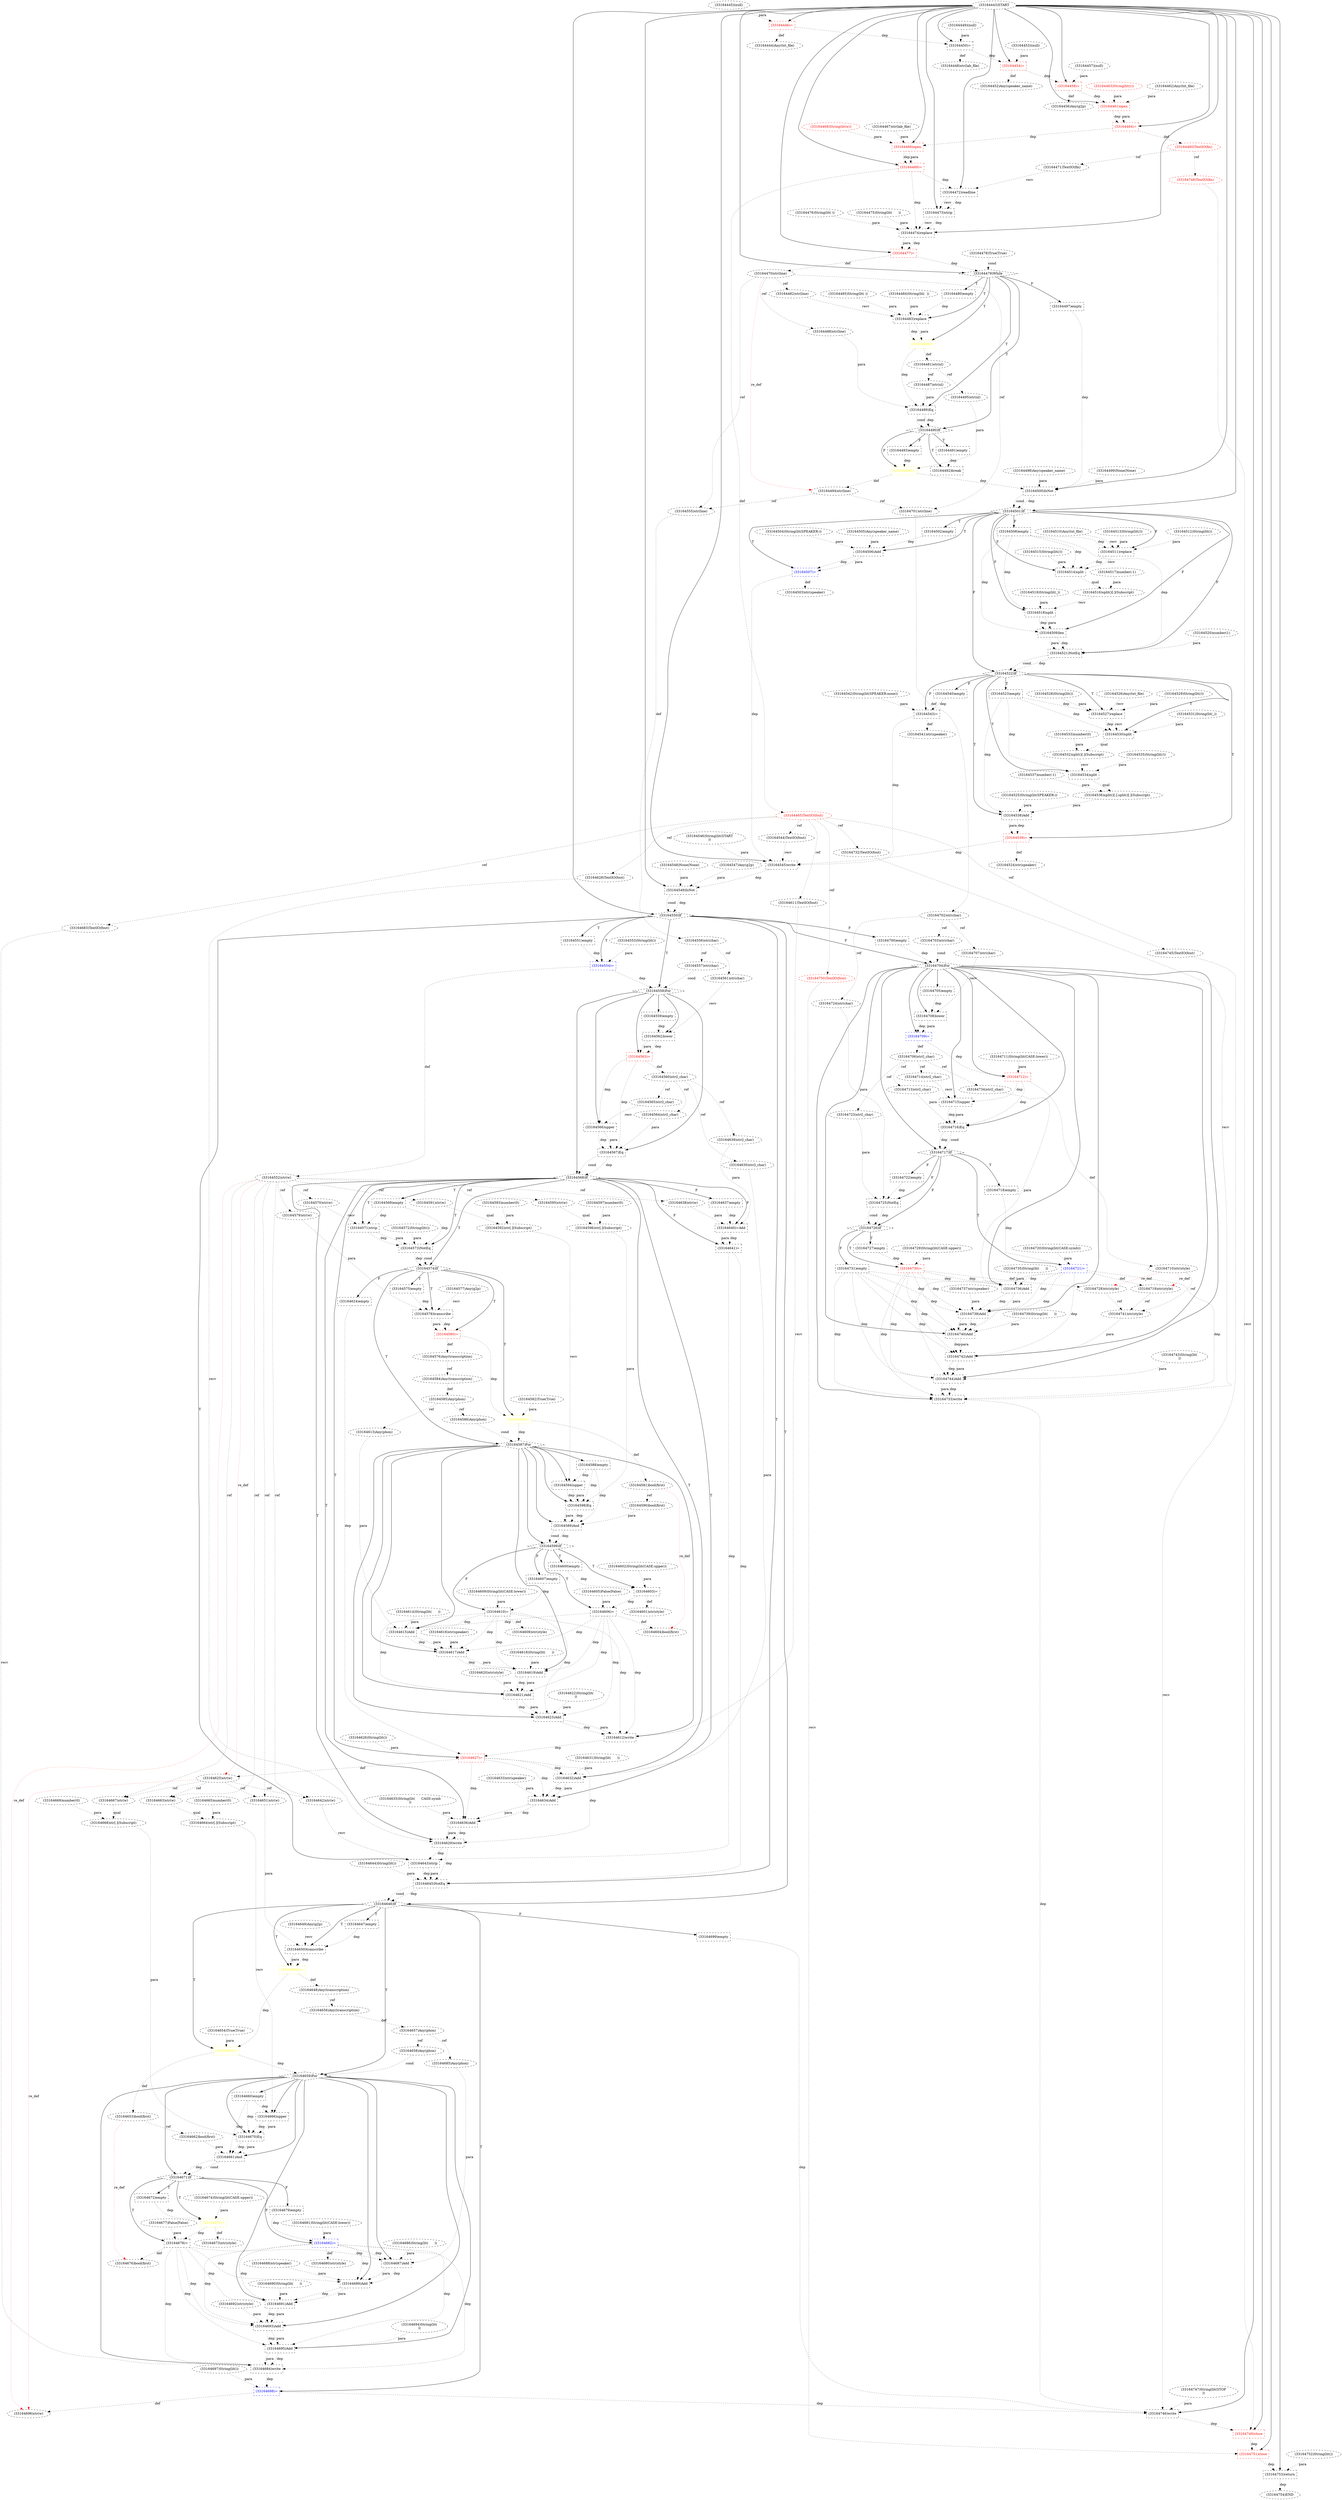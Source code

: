 digraph G {
1 [label="(33164500)IsNot" shape=box style=dashed]
2 [label="(33164511)replace" shape=box style=dashed]
3 [label="(33164710)str(style)" shape=ellipse style=dashed]
4 [label="(33164505)Any(speaker_name)" shape=ellipse style=dashed]
5 [label="(33164506)Add" shape=box style=dashed]
6 [label="(33164589)And" shape=box style=dashed]
7 [label="(33164517)number(-1)" shape=ellipse style=dashed]
8 [label="(33164557)str(char)" shape=ellipse style=dashed]
9 [label="(33164534)split" shape=box style=dashed]
10 [label="(33164732)TextIO(fout)" shape=ellipse style=dashed]
11 [label="(33164468)String(lit(w))" shape=ellipse style=dashed color=red fontcolor=red]
12 [label="(33164510)Any(txt_file)" shape=ellipse style=dashed]
13 [label="(33164625)str(w)" shape=ellipse style=dashed]
14 [label="(33164466)open" shape=box style=dashed color=red fontcolor=red]
15 [label="(33164560)str(l_char)" shape=ellipse style=dashed]
16 [label="(33164618)String(lit(	))" shape=ellipse style=dashed]
17 [label="(33164729)String(lit(CASE:upper))" shape=ellipse style=dashed]
18 [label="(33164743)String(lit(
))" shape=ellipse style=dashed]
19 [label="(33164556)str(char)" shape=ellipse style=dashed]
20 [label="(33164484)String(lit(  ))" shape=ellipse style=dashed]
21 [label="(33164460)TextIO(fin)" shape=ellipse style=dashed color=red fontcolor=red]
22 [label="(33164552)str(w)" shape=ellipse style=dashed]
23 [label="(33164611)TextIO(fout)" shape=ellipse style=dashed]
24 [label="(33164470)str(line)" shape=ellipse style=dashed]
25 [label="(33164715)upper" shape=box style=dashed]
26 [label="(33164483)replace" shape=box style=dashed]
27 [label="(33164640)=Add" shape=box style=dashed]
28 [label="(33164585)Any(phon)" shape=ellipse style=dashed]
29 [label="(33164513)String(lit(/))" shape=ellipse style=dashed]
30 [label="(33164487)str(nl)" shape=ellipse style=dashed]
31 [label="(33164709)=" shape=box style=dashed color=blue fontcolor=blue]
32 [label="(33164527)replace" shape=box style=dashed]
33 [label="(33164639)str(l_char)" shape=ellipse style=dashed]
34 [label="(33164668)str[.](Subscript)" shape=ellipse style=dashed]
35 [label="(33164683)TextIO(fout)" shape=ellipse style=dashed]
36 [label="(33164497)empty" shape=box style=dashed]
37 [label="(33164626)String(lit())" shape=ellipse style=dashed]
38 [label="(33164499)None(None)" shape=ellipse style=dashed]
39 [label="(33164502)empty" shape=box style=dashed]
40 [label="(33164446)=" shape=box style=dashed color=red fontcolor=red]
41 [label="(33164659)For" shape=diamond style=dashed]
42 [label="(33164718)empty" shape=box style=dashed]
43 [label="(33164701)str(line)" shape=ellipse style=dashed]
44 [label="(33164660)empty" shape=box style=dashed]
45 [label="(33164707)str(char)" shape=ellipse style=dashed]
46 [label="(33164656)Any(transcription)" shape=ellipse style=dashed]
47 [label="(33164480)empty" shape=box style=dashed]
48 [label="(33164575)empty" shape=box style=dashed]
49 [label="(33164621)Add" shape=box style=dashed]
50 [label="(33164477)=" shape=box style=dashed color=red fontcolor=red]
51 [label="(33164601)str(style)" shape=ellipse style=dashed]
52 [label="(33164609)String(lit(CASE:lower))" shape=ellipse style=dashed]
53 [label="(33164559)empty" shape=box style=dashed]
54 [label="(33164642)str(w)" shape=ellipse style=dashed]
55 [label="(33164550)If" shape=diamond style=dashed]
56 [label="(33164649)Any(g2p)" shape=ellipse style=dashed]
57 [label="(33164467)str(lab_file)" shape=ellipse style=dashed]
58 [label="(33164608)str(style)" shape=ellipse style=dashed]
59 [label="(33164632)Add" shape=box style=dashed]
60 [label="(33164699)empty" shape=box style=dashed]
61 [label="(33164565)str(l_char)" shape=ellipse style=dashed]
62 [label="(33164735)String(lit(	))" shape=ellipse style=dashed]
63 [label="(33164498)Any(speaker_name)" shape=ellipse style=dashed]
64 [label="(33164521)NotEq" shape=box style=dashed]
65 [label="(33164603)=" shape=box style=dashed color=black fontcolor=black]
66 [label="(33164741)str(style)" shape=ellipse style=dashed]
67 [label="(33164595)str(w)" shape=ellipse style=dashed]
68 [label="(33164614)String(lit(	))" shape=ellipse style=dashed]
69 [label="(33164754)END" style=dashed]
70 [label="(33164637)empty" shape=box style=dashed]
71 [label="(33164733)write" shape=box style=dashed]
72 [label="(33164573)NotEq" shape=box style=dashed]
73 [label="(33164679)empty" shape=box style=dashed]
74 [label="(33164655)=" shape=box style=dashed color=yellow fontcolor=yellow]
75 [label="(33164708)lower" shape=box style=dashed]
76 [label="(33164653)bool(first)" shape=ellipse style=dashed]
77 [label="(33164528)String(lit(\))" shape=ellipse style=dashed]
78 [label="(33164593)number(0)" shape=ellipse style=dashed]
79 [label="(33164695)Add" shape=box style=dashed]
80 [label="(33164692)str(style)" shape=ellipse style=dashed]
81 [label="(33164612)write" shape=box style=dashed]
82 [label="(33164662)bool(first)" shape=ellipse style=dashed]
83 [label="(33164542)String(lit(SPEAKER:none))" shape=ellipse style=dashed]
84 [label="(33164504)String(lit(SPEAKER:))" shape=ellipse style=dashed]
85 [label="(33164740)Add" shape=box style=dashed]
86 [label="(33164448)str(lab_file)" shape=ellipse style=dashed]
87 [label="(33164482)str(line)" shape=ellipse style=dashed]
88 [label="(33164719)str(style)" shape=ellipse style=dashed]
89 [label="(33164514)split" shape=box style=dashed]
90 [label="(33164541)str(speaker)" shape=ellipse style=dashed]
91 [label="(33164615)Add" shape=box style=dashed]
92 [label="(33164479)While" shape=diamond style=dashed]
93 [label="(33164545)write" shape=box style=dashed]
94 [label="(33164503)str(speaker)" shape=ellipse style=dashed]
95 [label="(33164561)str(char)" shape=ellipse style=dashed]
96 [label="(33164682)=" shape=box style=dashed color=blue fontcolor=blue]
97 [label="(33164553)String(lit())" shape=ellipse style=dashed]
98 [label="(33164587)For" shape=diamond style=dashed]
99 [label="(33164738)Add" shape=box style=dashed]
100 [label="(33164508)empty" shape=box style=dashed]
101 [label="(33164537)number(-1)" shape=ellipse style=dashed]
102 [label="(33164539)=" shape=box style=dashed color=red fontcolor=red]
103 [label="(33164734)str(l_char)" shape=ellipse style=dashed]
104 [label="(33164753)return" shape=box style=dashed]
105 [label="(33164462)Any(txt_file)" shape=ellipse style=dashed]
106 [label="(33164495)str(nl)" shape=ellipse style=dashed]
107 [label="(33164524)str(speaker)" shape=ellipse style=dashed]
108 [label="(33164676)bool(first)" shape=ellipse style=dashed]
109 [label="(33164454)=" shape=box style=dashed color=red fontcolor=red]
110 [label="(33164519)String(lit(_))" shape=ellipse style=dashed]
111 [label="(33164606)=" shape=box style=dashed color=black fontcolor=black]
112 [label="(33164641)=" shape=box style=dashed]
113 [label="(33164570)str(w)" shape=ellipse style=dashed]
114 [label="(33164590)bool(first)" shape=ellipse style=dashed]
115 [label="(33164526)Any(txt_file)" shape=ellipse style=dashed]
116 [label="(33164661)And" shape=box style=dashed]
117 [label="(33164456)Any(g2p)" shape=ellipse style=dashed]
118 [label="(33164496)=" shape=box style=dashed color=yellow fontcolor=yellow]
119 [label="(33164473)strip" shape=box style=dashed]
120 [label="(33164554)=" shape=box style=dashed color=blue fontcolor=blue]
121 [label="(33164628)TextIO(fout)" shape=ellipse style=dashed]
122 [label="(33164458)=" shape=box style=dashed color=red fontcolor=red]
123 [label="(33164523)empty" shape=box style=dashed]
124 [label="(33164687)Add" shape=box style=dashed]
125 [label="(33164488)str(line)" shape=ellipse style=dashed]
126 [label="(33164563)=" shape=box style=dashed color=red fontcolor=red]
127 [label="(33164596)str[.](Subscript)" shape=ellipse style=dashed]
128 [label="(33164646)If" shape=diamond style=dashed]
129 [label="(33164700)empty" shape=box style=dashed]
130 [label="(33164562)lower" shape=box style=dashed]
131 [label="(33164610)=" shape=box style=dashed color=black fontcolor=black]
132 [label="(33164696)str(w)" shape=ellipse style=dashed]
133 [label="(33164444)Any(txt_file)" shape=ellipse style=dashed]
134 [label="(33164568)If" shape=diamond style=dashed]
135 [label="(33164581)bool(first)" shape=ellipse style=dashed]
136 [label="(33164631)String(lit(	))" shape=ellipse style=dashed]
137 [label="(33164727)empty" shape=box style=dashed]
138 [label="(33164515)String(lit(/))" shape=ellipse style=dashed]
139 [label="(33164457)(null)" shape=ellipse style=dashed]
140 [label="(33164547)Any(g2p)" shape=ellipse style=dashed]
141 [label="(33164588)empty" shape=box style=dashed]
142 [label="(33164548)None(None)" shape=ellipse style=dashed]
143 [label="(33164592)str[.](Subscript)" shape=ellipse style=dashed]
144 [label="(33164494)str(line)" shape=ellipse style=dashed]
145 [label="(33164530)split" shape=box style=dashed]
146 [label="(33164604)bool(first)" shape=ellipse style=dashed]
147 [label="(33164465)TextIO(fout)" shape=ellipse style=dashed color=red fontcolor=red]
148 [label="(33164652)=" shape=box style=dashed color=yellow fontcolor=yellow]
149 [label="(33164620)str(style)" shape=ellipse style=dashed]
150 [label="(33164726)If" shape=diamond style=dashed]
151 [label="(33164684)write" shape=box style=dashed]
152 [label="(33164697)String(lit())" shape=ellipse style=dashed]
153 [label="(33164594)upper" shape=box style=dashed]
154 [label="(33164690)String(lit(	))" shape=ellipse style=dashed]
155 [label="(33164673)str(style)" shape=ellipse style=dashed]
156 [label="(33164744)Add" shape=box style=dashed]
157 [label="(33164577)Any(g2p)" shape=ellipse style=dashed]
158 [label="(33164597)number(0)" shape=ellipse style=dashed]
159 [label="(33164478)True(True)" shape=ellipse style=dashed]
160 [label="(33164555)str(line)" shape=ellipse style=dashed]
161 [label="(33164443)START" style=dashed]
162 [label="(33164598)Eq" shape=box style=dashed]
163 [label="(33164698)=" shape=box style=dashed color=blue fontcolor=blue]
164 [label="(33164702)str(char)" shape=ellipse style=dashed]
165 [label="(33164643)strip" shape=box style=dashed]
166 [label="(33164472)readline" shape=box style=dashed]
167 [label="(33164580)=" shape=box style=dashed color=red fontcolor=red]
168 [label="(33164658)Any(phon)" shape=ellipse style=dashed]
169 [label="(33164711)String(lit(CASE:lower))" shape=ellipse style=dashed]
170 [label="(33164627)=" shape=box style=dashed color=red fontcolor=red]
171 [label="(33164578)transcribe" shape=box style=dashed]
172 [label="(33164742)Add" shape=box style=dashed]
173 [label="(33164678)=" shape=box style=dashed color=black fontcolor=black]
174 [label="(33164584)Any(transcription)" shape=ellipse style=dashed]
175 [label="(33164669)number(0)" shape=ellipse style=dashed]
176 [label="(33164745)TextIO(fout)" shape=ellipse style=dashed]
177 [label="(33164491)empty" shape=box style=dashed]
178 [label="(33164586)Any(phon)" shape=ellipse style=dashed]
179 [label="(33164675)=" shape=box style=dashed color=yellow fontcolor=yellow]
180 [label="(33164713)str(l_char)" shape=ellipse style=dashed]
181 [label="(33164540)empty" shape=box style=dashed]
182 [label="(33164507)=" shape=box style=dashed color=blue fontcolor=blue]
183 [label="(33164739)String(lit(	))" shape=ellipse style=dashed]
184 [label="(33164624)empty" shape=box style=dashed]
185 [label="(33164525)String(lit(SPEAKER:))" shape=ellipse style=dashed]
186 [label="(33164469)=" shape=box style=dashed color=red fontcolor=red]
187 [label="(33164634)Add" shape=box style=dashed]
188 [label="(33164731)empty" shape=box style=dashed]
189 [label="(33164677)False(False)" shape=ellipse style=dashed]
190 [label="(33164532)split()[.](Subscript)" shape=ellipse style=dashed]
191 [label="(33164471)TextIO(fin)" shape=ellipse style=dashed]
192 [label="(33164694)String(lit(
))" shape=ellipse style=dashed]
193 [label="(33164651)str(w)" shape=ellipse style=dashed]
194 [label="(33164522)If" shape=diamond style=dashed]
195 [label="(33164492)break" shape=box style=dashed]
196 [label="(33164665)number(0)" shape=ellipse style=dashed]
197 [label="(33164712)=" shape=box style=dashed color=red fontcolor=red]
198 [label="(33164453)(null)" shape=ellipse style=dashed]
199 [label="(33164474)replace" shape=box style=dashed]
200 [label="(33164657)Any(phon)" shape=ellipse style=dashed]
201 [label="(33164449)(null)" shape=ellipse style=dashed]
202 [label="(33164512)String(lit(\))" shape=ellipse style=dashed]
203 [label="(33164516)split()[.](Subscript)" shape=ellipse style=dashed]
204 [label="(33164543)=" shape=box style=dashed color=black fontcolor=black]
205 [label="(33164518)split" shape=box style=dashed]
206 [label="(33164579)str(w)" shape=ellipse style=dashed]
207 [label="(33164636)Add" shape=box style=dashed]
208 [label="(33164685)Any(phon)" shape=ellipse style=dashed]
209 [label="(33164723)str(l_char)" shape=ellipse style=dashed]
210 [label="(33164533)number(0)" shape=ellipse style=dashed]
211 [label="(33164520)number(1)" shape=ellipse style=dashed]
212 [label="(33164681)String(lit(CASE:lower))" shape=ellipse style=dashed]
213 [label="(33164728)str(style)" shape=ellipse style=dashed]
214 [label="(33164693)Add" shape=box style=dashed]
215 [label="(33164605)False(False)" shape=ellipse style=dashed]
216 [label="(33164747)String(lit(STOP
))" shape=ellipse style=dashed]
217 [label="(33164551)empty" shape=box style=dashed]
218 [label="(33164617)Add" shape=box style=dashed]
219 [label="(33164714)str(l_char)" shape=ellipse style=dashed]
220 [label="(33164571)strip" shape=box style=dashed]
221 [label="(33164725)NotEq" shape=box style=dashed]
222 [label="(33164489)Eq" shape=box style=dashed]
223 [label="(33164663)str(w)" shape=ellipse style=dashed]
224 [label="(33164576)Any(transcription)" shape=ellipse style=dashed]
225 [label="(33164613)Any(phon)" shape=ellipse style=dashed]
226 [label="(33164549)IsNot" shape=box style=dashed]
227 [label="(33164647)empty" shape=box style=dashed]
228 [label="(33164667)str(w)" shape=ellipse style=dashed]
229 [label="(33164602)String(lit(CASE:upper))" shape=ellipse style=dashed]
230 [label="(33164703)str(char)" shape=ellipse style=dashed]
231 [label="(33164648)Any(transcription)" shape=ellipse style=dashed]
232 [label="(33164650)transcribe" shape=box style=dashed]
233 [label="(33164476)String(lit( ))" shape=ellipse style=dashed]
234 [label="(33164751)close" shape=box style=dashed color=red fontcolor=red]
235 [label="(33164538)Add" shape=box style=dashed]
236 [label="(33164705)empty" shape=box style=dashed]
237 [label="(33164583)=" shape=box style=dashed color=yellow fontcolor=yellow]
238 [label="(33164531)String(lit(_))" shape=ellipse style=dashed]
239 [label="(33164724)str(char)" shape=ellipse style=dashed]
240 [label="(33164736)Add" shape=box style=dashed]
241 [label="(33164529)String(lit(/))" shape=ellipse style=dashed]
242 [label="(33164600)empty" shape=box style=dashed]
243 [label="(33164721)=" shape=box style=dashed color=blue fontcolor=blue]
244 [label="(33164607)empty" shape=box style=dashed]
245 [label="(33164509)len" shape=box style=dashed]
246 [label="(33164630)str(l_char)" shape=ellipse style=dashed]
247 [label="(33164672)empty" shape=box style=dashed]
248 [label="(33164464)=" shape=box style=dashed color=red fontcolor=red]
249 [label="(33164558)For" shape=diamond style=dashed]
250 [label="(33164546)String(lit(START
))" shape=ellipse style=dashed]
251 [label="(33164691)Add" shape=box style=dashed]
252 [label="(33164654)True(True)" shape=ellipse style=dashed]
253 [label="(33164717)If" shape=diamond style=dashed]
254 [label="(33164730)=" shape=box style=dashed color=red fontcolor=red]
255 [label="(33164750)TextIO(fout)" shape=ellipse style=dashed color=red fontcolor=red]
256 [label="(33164748)TextIO(fin)" shape=ellipse style=dashed color=red fontcolor=red]
257 [label="(33164574)If" shape=diamond style=dashed]
258 [label="(33164623)Add" shape=box style=dashed]
259 [label="(33164689)Add" shape=box style=dashed]
260 [label="(33164567)Eq" shape=box style=dashed]
261 [label="(33164752)String(lit())" shape=ellipse style=dashed]
262 [label="(33164622)String(lit(
))" shape=ellipse style=dashed]
263 [label="(33164629)write" shape=box style=dashed]
264 [label="(33164535)String(lit(/))" shape=ellipse style=dashed]
265 [label="(33164722)empty" shape=box style=dashed]
266 [label="(33164638)str(w)" shape=ellipse style=dashed]
267 [label="(33164644)String(lit())" shape=ellipse style=dashed]
268 [label="(33164501)If" shape=diamond style=dashed]
269 [label="(33164704)For" shape=diamond style=dashed]
270 [label="(33164481)str(nl)" shape=ellipse style=dashed]
271 [label="(33164582)True(True)" shape=ellipse style=dashed]
272 [label="(33164706)str(l_char)" shape=ellipse style=dashed]
273 [label="(33164564)str(l_char)" shape=ellipse style=dashed]
274 [label="(33164688)str(speaker)" shape=ellipse style=dashed]
275 [label="(33164619)Add" shape=box style=dashed]
276 [label="(33164493)empty" shape=box style=dashed]
277 [label="(33164591)str(w)" shape=ellipse style=dashed]
278 [label="(33164490)If" shape=diamond style=dashed]
279 [label="(33164737)str(speaker)" shape=ellipse style=dashed]
280 [label="(33164485)String(lit( ))" shape=ellipse style=dashed]
281 [label="(33164450)=" shape=box style=dashed color=black fontcolor=black]
282 [label="(33164461)open" shape=box style=dashed color=red fontcolor=red]
283 [label="(33164686)String(lit(	))" shape=ellipse style=dashed]
284 [label="(33164635)String(lit(	CASE:symb
))" shape=ellipse style=dashed]
285 [label="(33164452)Any(speaker_name)" shape=ellipse style=dashed]
286 [label="(33164566)upper" shape=box style=dashed]
287 [label="(33164616)str(speaker)" shape=ellipse style=dashed]
288 [label="(33164544)TextIO(fout)" shape=ellipse style=dashed]
289 [label="(33164599)If" shape=diamond style=dashed]
290 [label="(33164645)NotEq" shape=box style=dashed]
291 [label="(33164680)str(style)" shape=ellipse style=dashed]
292 [label="(33164664)str[.](Subscript)" shape=ellipse style=dashed]
293 [label="(33164716)Eq" shape=box style=dashed]
294 [label="(33164569)empty" shape=box style=dashed]
295 [label="(33164670)Eq" shape=box style=dashed]
296 [label="(33164671)If" shape=diamond style=dashed]
297 [label="(33164720)String(lit(CASE:symb))" shape=ellipse style=dashed]
298 [label="(33164572)String(lit())" shape=ellipse style=dashed]
299 [label="(33164463)String(lit(r))" shape=ellipse style=dashed color=red fontcolor=red]
300 [label="(33164475)String(lit(	))" shape=ellipse style=dashed]
301 [label="(33164749)close" shape=box style=dashed color=red fontcolor=red]
302 [label="(33164674)String(lit(CASE:upper))" shape=ellipse style=dashed]
303 [label="(33164445)(null)" shape=ellipse style=dashed]
304 [label="(33164746)write" shape=box style=dashed]
305 [label="(33164633)str(speaker)" shape=ellipse style=dashed]
306 [label="(33164486)=" shape=box style=dashed color=yellow fontcolor=yellow]
307 [label="(33164536)split()[.].split()[.](Subscript)" shape=ellipse style=dashed]
308 [label="(33164666)upper" shape=box style=dashed]
161 -> 1 [label="" style=solid];
63 -> 1 [label="para" style=dotted];
38 -> 1 [label="para" style=dotted];
118 -> 1 [label="dep" style=dotted];
36 -> 1 [label="dep" style=dotted];
268 -> 2 [label="F"];
12 -> 2 [label="recv" style=dotted];
202 -> 2 [label="para" style=dotted];
29 -> 2 [label="para" style=dotted];
100 -> 2 [label="dep" style=dotted];
197 -> 3 [label="def" style=dotted];
268 -> 5 [label="T"];
84 -> 5 [label="para" style=dotted];
4 -> 5 [label="para" style=dotted];
39 -> 5 [label="dep" style=dotted];
98 -> 6 [label="" style=solid];
114 -> 6 [label="para" style=dotted];
162 -> 6 [label="dep" style=dotted];
162 -> 6 [label="para" style=dotted];
141 -> 6 [label="dep" style=dotted];
19 -> 8 [label="ref" style=dotted];
194 -> 9 [label="T"];
190 -> 9 [label="recv" style=dotted];
264 -> 9 [label="para" style=dotted];
123 -> 9 [label="dep" style=dotted];
147 -> 10 [label="ref" style=dotted];
170 -> 13 [label="def" style=dotted];
22 -> 13 [label="re_def" style=dotted color=red];
161 -> 14 [label="" style=solid];
57 -> 14 [label="para" style=dotted];
11 -> 14 [label="para" style=dotted];
248 -> 14 [label="dep" style=dotted];
126 -> 15 [label="def" style=dotted];
160 -> 19 [label="def" style=dotted];
248 -> 21 [label="def" style=dotted];
120 -> 22 [label="def" style=dotted];
147 -> 23 [label="ref" style=dotted];
50 -> 24 [label="def" style=dotted];
269 -> 25 [label="" style=solid];
219 -> 25 [label="recv" style=dotted];
197 -> 25 [label="dep" style=dotted];
92 -> 26 [label="T"];
87 -> 26 [label="recv" style=dotted];
20 -> 26 [label="para" style=dotted];
280 -> 26 [label="para" style=dotted];
47 -> 26 [label="dep" style=dotted];
134 -> 27 [label="F"];
266 -> 27 [label="para" style=dotted];
33 -> 27 [label="para" style=dotted];
70 -> 27 [label="dep" style=dotted];
174 -> 28 [label="def" style=dotted];
270 -> 30 [label="ref" style=dotted];
269 -> 31 [label="" style=solid];
75 -> 31 [label="dep" style=dotted];
75 -> 31 [label="para" style=dotted];
194 -> 32 [label="T"];
115 -> 32 [label="recv" style=dotted];
77 -> 32 [label="para" style=dotted];
241 -> 32 [label="para" style=dotted];
123 -> 32 [label="dep" style=dotted];
15 -> 33 [label="ref" style=dotted];
228 -> 34 [label="qual" style=dotted];
175 -> 34 [label="para" style=dotted];
147 -> 35 [label="ref" style=dotted];
92 -> 36 [label="F"];
268 -> 39 [label="T"];
161 -> 40 [label="" style=solid];
303 -> 40 [label="para" style=dotted];
128 -> 41 [label="T"];
168 -> 41 [label="cond" style=dotted];
74 -> 41 [label="dep" style=dotted];
253 -> 42 [label="T"];
144 -> 43 [label="ref" style=dotted];
24 -> 43 [label="ref" style=dotted];
41 -> 44 [label="" style=solid];
164 -> 45 [label="ref" style=dotted];
231 -> 46 [label="ref" style=dotted];
92 -> 47 [label="T"];
257 -> 48 [label="T"];
98 -> 49 [label="" style=solid];
275 -> 49 [label="dep" style=dotted];
275 -> 49 [label="para" style=dotted];
149 -> 49 [label="para" style=dotted];
111 -> 49 [label="dep" style=dotted];
131 -> 49 [label="dep" style=dotted];
161 -> 50 [label="" style=solid];
199 -> 50 [label="dep" style=dotted];
199 -> 50 [label="para" style=dotted];
65 -> 51 [label="def" style=dotted];
249 -> 53 [label="" style=solid];
22 -> 54 [label="ref" style=dotted];
13 -> 54 [label="ref" style=dotted];
161 -> 55 [label="" style=solid];
226 -> 55 [label="dep" style=dotted];
226 -> 55 [label="cond" style=dotted];
131 -> 58 [label="def" style=dotted];
134 -> 59 [label="T"];
246 -> 59 [label="para" style=dotted];
136 -> 59 [label="para" style=dotted];
170 -> 59 [label="dep" style=dotted];
128 -> 60 [label="F"];
15 -> 61 [label="ref" style=dotted];
268 -> 64 [label="F"];
245 -> 64 [label="dep" style=dotted];
245 -> 64 [label="para" style=dotted];
211 -> 64 [label="para" style=dotted];
100 -> 64 [label="dep" style=dotted];
289 -> 65 [label="T"];
229 -> 65 [label="para" style=dotted];
242 -> 65 [label="dep" style=dotted];
3 -> 66 [label="ref" style=dotted];
213 -> 66 [label="ref" style=dotted];
88 -> 66 [label="ref" style=dotted];
22 -> 67 [label="ref" style=dotted];
104 -> 69 [label="dep" style=dotted];
134 -> 70 [label="F"];
269 -> 71 [label="" style=solid];
10 -> 71 [label="recv" style=dotted];
156 -> 71 [label="dep" style=dotted];
156 -> 71 [label="para" style=dotted];
254 -> 71 [label="dep" style=dotted];
188 -> 71 [label="dep" style=dotted];
243 -> 71 [label="dep" style=dotted];
134 -> 72 [label="T"];
220 -> 72 [label="dep" style=dotted];
220 -> 72 [label="para" style=dotted];
298 -> 72 [label="para" style=dotted];
294 -> 72 [label="dep" style=dotted];
296 -> 73 [label="F"];
128 -> 74 [label="T"];
252 -> 74 [label="para" style=dotted];
148 -> 74 [label="dep" style=dotted];
269 -> 75 [label="" style=solid];
45 -> 75 [label="recv" style=dotted];
236 -> 75 [label="dep" style=dotted];
74 -> 76 [label="def" style=dotted];
41 -> 79 [label="" style=solid];
214 -> 79 [label="dep" style=dotted];
214 -> 79 [label="para" style=dotted];
192 -> 79 [label="para" style=dotted];
96 -> 79 [label="dep" style=dotted];
173 -> 79 [label="dep" style=dotted];
98 -> 81 [label="" style=solid];
23 -> 81 [label="recv" style=dotted];
258 -> 81 [label="dep" style=dotted];
258 -> 81 [label="para" style=dotted];
111 -> 81 [label="dep" style=dotted];
131 -> 81 [label="dep" style=dotted];
76 -> 82 [label="ref" style=dotted];
269 -> 85 [label="" style=solid];
99 -> 85 [label="dep" style=dotted];
99 -> 85 [label="para" style=dotted];
183 -> 85 [label="para" style=dotted];
254 -> 85 [label="dep" style=dotted];
188 -> 85 [label="dep" style=dotted];
243 -> 85 [label="dep" style=dotted];
281 -> 86 [label="def" style=dotted];
24 -> 87 [label="ref" style=dotted];
243 -> 88 [label="def" style=dotted];
3 -> 88 [label="re_def" style=dotted color=red];
268 -> 89 [label="F"];
2 -> 89 [label="dep" style=dotted];
2 -> 89 [label="recv" style=dotted];
138 -> 89 [label="para" style=dotted];
100 -> 89 [label="dep" style=dotted];
204 -> 90 [label="def" style=dotted];
98 -> 91 [label="" style=solid];
225 -> 91 [label="para" style=dotted];
68 -> 91 [label="para" style=dotted];
111 -> 91 [label="dep" style=dotted];
131 -> 91 [label="dep" style=dotted];
161 -> 92 [label="" style=solid];
159 -> 92 [label="cond" style=dotted];
50 -> 92 [label="dep" style=dotted];
161 -> 93 [label="" style=solid];
288 -> 93 [label="recv" style=dotted];
250 -> 93 [label="para" style=dotted];
204 -> 93 [label="dep" style=dotted];
182 -> 93 [label="dep" style=dotted];
102 -> 93 [label="dep" style=dotted];
182 -> 94 [label="def" style=dotted];
19 -> 95 [label="ref" style=dotted];
296 -> 96 [label="F"];
212 -> 96 [label="para" style=dotted];
73 -> 96 [label="dep" style=dotted];
257 -> 98 [label="T"];
178 -> 98 [label="cond" style=dotted];
237 -> 98 [label="dep" style=dotted];
269 -> 99 [label="" style=solid];
240 -> 99 [label="dep" style=dotted];
240 -> 99 [label="para" style=dotted];
279 -> 99 [label="para" style=dotted];
254 -> 99 [label="dep" style=dotted];
188 -> 99 [label="dep" style=dotted];
243 -> 99 [label="dep" style=dotted];
268 -> 100 [label="F"];
194 -> 102 [label="T"];
235 -> 102 [label="dep" style=dotted];
235 -> 102 [label="para" style=dotted];
272 -> 103 [label="ref" style=dotted];
161 -> 104 [label="" style=solid];
261 -> 104 [label="para" style=dotted];
234 -> 104 [label="dep" style=dotted];
270 -> 106 [label="ref" style=dotted];
102 -> 107 [label="def" style=dotted];
173 -> 108 [label="def" style=dotted];
76 -> 108 [label="re_def" style=dotted color=red];
161 -> 109 [label="" style=solid];
198 -> 109 [label="para" style=dotted];
281 -> 109 [label="dep" style=dotted];
289 -> 111 [label="T"];
215 -> 111 [label="para" style=dotted];
65 -> 111 [label="dep" style=dotted];
134 -> 112 [label="F"];
27 -> 112 [label="dep" style=dotted];
27 -> 112 [label="para" style=dotted];
22 -> 113 [label="ref" style=dotted];
135 -> 114 [label="ref" style=dotted];
41 -> 116 [label="" style=solid];
82 -> 116 [label="para" style=dotted];
295 -> 116 [label="dep" style=dotted];
295 -> 116 [label="para" style=dotted];
44 -> 116 [label="dep" style=dotted];
122 -> 117 [label="def" style=dotted];
278 -> 118 [label="F"];
106 -> 118 [label="para" style=dotted];
276 -> 118 [label="dep" style=dotted];
161 -> 119 [label="" style=solid];
166 -> 119 [label="dep" style=dotted];
166 -> 119 [label="recv" style=dotted];
55 -> 120 [label="T"];
97 -> 120 [label="para" style=dotted];
217 -> 120 [label="dep" style=dotted];
147 -> 121 [label="ref" style=dotted];
161 -> 122 [label="" style=solid];
139 -> 122 [label="para" style=dotted];
109 -> 122 [label="dep" style=dotted];
194 -> 123 [label="T"];
41 -> 124 [label="" style=solid];
208 -> 124 [label="para" style=dotted];
283 -> 124 [label="para" style=dotted];
96 -> 124 [label="dep" style=dotted];
173 -> 124 [label="dep" style=dotted];
24 -> 125 [label="ref" style=dotted];
249 -> 126 [label="" style=solid];
130 -> 126 [label="dep" style=dotted];
130 -> 126 [label="para" style=dotted];
67 -> 127 [label="qual" style=dotted];
158 -> 127 [label="para" style=dotted];
55 -> 128 [label="T"];
290 -> 128 [label="dep" style=dotted];
290 -> 128 [label="cond" style=dotted];
55 -> 129 [label="F"];
249 -> 130 [label="" style=solid];
95 -> 130 [label="recv" style=dotted];
53 -> 130 [label="dep" style=dotted];
289 -> 131 [label="F"];
52 -> 131 [label="para" style=dotted];
244 -> 131 [label="dep" style=dotted];
163 -> 132 [label="def" style=dotted];
22 -> 132 [label="re_def" style=dotted color=red];
13 -> 132 [label="re_def" style=dotted color=red];
40 -> 133 [label="def" style=dotted];
249 -> 134 [label="" style=solid];
260 -> 134 [label="dep" style=dotted];
260 -> 134 [label="cond" style=dotted];
237 -> 135 [label="def" style=dotted];
150 -> 137 [label="T"];
98 -> 141 [label="" style=solid];
277 -> 143 [label="qual" style=dotted];
78 -> 143 [label="para" style=dotted];
118 -> 144 [label="def" style=dotted];
24 -> 144 [label="re_def" style=dotted color=red];
194 -> 145 [label="T"];
32 -> 145 [label="dep" style=dotted];
32 -> 145 [label="recv" style=dotted];
238 -> 145 [label="para" style=dotted];
123 -> 145 [label="dep" style=dotted];
111 -> 146 [label="def" style=dotted];
135 -> 146 [label="re_def" style=dotted color=red];
186 -> 147 [label="def" style=dotted];
128 -> 148 [label="T"];
232 -> 148 [label="dep" style=dotted];
232 -> 148 [label="para" style=dotted];
253 -> 150 [label="F"];
221 -> 150 [label="dep" style=dotted];
221 -> 150 [label="cond" style=dotted];
41 -> 151 [label="" style=solid];
35 -> 151 [label="recv" style=dotted];
79 -> 151 [label="dep" style=dotted];
79 -> 151 [label="para" style=dotted];
96 -> 151 [label="dep" style=dotted];
173 -> 151 [label="dep" style=dotted];
98 -> 153 [label="" style=solid];
143 -> 153 [label="recv" style=dotted];
141 -> 153 [label="dep" style=dotted];
179 -> 155 [label="def" style=dotted];
269 -> 156 [label="" style=solid];
172 -> 156 [label="dep" style=dotted];
172 -> 156 [label="para" style=dotted];
18 -> 156 [label="para" style=dotted];
254 -> 156 [label="dep" style=dotted];
188 -> 156 [label="dep" style=dotted];
243 -> 156 [label="dep" style=dotted];
144 -> 160 [label="ref" style=dotted];
24 -> 160 [label="ref" style=dotted];
98 -> 162 [label="" style=solid];
153 -> 162 [label="dep" style=dotted];
153 -> 162 [label="para" style=dotted];
127 -> 162 [label="para" style=dotted];
141 -> 162 [label="dep" style=dotted];
128 -> 163 [label="T"];
152 -> 163 [label="para" style=dotted];
151 -> 163 [label="dep" style=dotted];
43 -> 164 [label="def" style=dotted];
55 -> 165 [label="T"];
54 -> 165 [label="recv" style=dotted];
112 -> 165 [label="dep" style=dotted];
263 -> 165 [label="dep" style=dotted];
161 -> 166 [label="" style=solid];
191 -> 166 [label="recv" style=dotted];
186 -> 166 [label="dep" style=dotted];
257 -> 167 [label="T"];
171 -> 167 [label="dep" style=dotted];
171 -> 167 [label="para" style=dotted];
200 -> 168 [label="ref" style=dotted];
134 -> 170 [label="T"];
37 -> 170 [label="para" style=dotted];
81 -> 170 [label="dep" style=dotted];
184 -> 170 [label="dep" style=dotted];
257 -> 171 [label="T"];
157 -> 171 [label="recv" style=dotted];
206 -> 171 [label="para" style=dotted];
48 -> 171 [label="dep" style=dotted];
269 -> 172 [label="" style=solid];
85 -> 172 [label="dep" style=dotted];
85 -> 172 [label="para" style=dotted];
66 -> 172 [label="para" style=dotted];
254 -> 172 [label="dep" style=dotted];
188 -> 172 [label="dep" style=dotted];
243 -> 172 [label="dep" style=dotted];
296 -> 173 [label="T"];
189 -> 173 [label="para" style=dotted];
179 -> 173 [label="dep" style=dotted];
224 -> 174 [label="ref" style=dotted];
147 -> 176 [label="ref" style=dotted];
278 -> 177 [label="T"];
28 -> 178 [label="ref" style=dotted];
296 -> 179 [label="T"];
302 -> 179 [label="para" style=dotted];
247 -> 179 [label="dep" style=dotted];
272 -> 180 [label="ref" style=dotted];
194 -> 181 [label="F"];
268 -> 182 [label="T"];
5 -> 182 [label="dep" style=dotted];
5 -> 182 [label="para" style=dotted];
257 -> 184 [label="F"];
161 -> 186 [label="" style=solid];
14 -> 186 [label="dep" style=dotted];
14 -> 186 [label="para" style=dotted];
134 -> 187 [label="T"];
59 -> 187 [label="dep" style=dotted];
59 -> 187 [label="para" style=dotted];
305 -> 187 [label="para" style=dotted];
170 -> 187 [label="dep" style=dotted];
150 -> 188 [label="F"];
145 -> 190 [label="qual" style=dotted];
210 -> 190 [label="para" style=dotted];
21 -> 191 [label="ref" style=dotted];
22 -> 193 [label="ref" style=dotted];
13 -> 193 [label="ref" style=dotted];
268 -> 194 [label="F"];
64 -> 194 [label="dep" style=dotted];
64 -> 194 [label="cond" style=dotted];
278 -> 195 [label="T"];
177 -> 195 [label="dep" style=dotted];
269 -> 197 [label="" style=solid];
169 -> 197 [label="para" style=dotted];
31 -> 197 [label="dep" style=dotted];
161 -> 199 [label="" style=solid];
119 -> 199 [label="dep" style=dotted];
119 -> 199 [label="recv" style=dotted];
300 -> 199 [label="para" style=dotted];
233 -> 199 [label="para" style=dotted];
186 -> 199 [label="dep" style=dotted];
46 -> 200 [label="def" style=dotted];
89 -> 203 [label="qual" style=dotted];
7 -> 203 [label="para" style=dotted];
194 -> 204 [label="F"];
83 -> 204 [label="para" style=dotted];
181 -> 204 [label="dep" style=dotted];
268 -> 205 [label="F"];
203 -> 205 [label="recv" style=dotted];
110 -> 205 [label="para" style=dotted];
100 -> 205 [label="dep" style=dotted];
22 -> 206 [label="ref" style=dotted];
134 -> 207 [label="T"];
187 -> 207 [label="dep" style=dotted];
187 -> 207 [label="para" style=dotted];
284 -> 207 [label="para" style=dotted];
170 -> 207 [label="dep" style=dotted];
200 -> 208 [label="ref" style=dotted];
272 -> 209 [label="ref" style=dotted];
254 -> 213 [label="def" style=dotted];
3 -> 213 [label="re_def" style=dotted color=red];
41 -> 214 [label="" style=solid];
251 -> 214 [label="dep" style=dotted];
251 -> 214 [label="para" style=dotted];
80 -> 214 [label="para" style=dotted];
96 -> 214 [label="dep" style=dotted];
173 -> 214 [label="dep" style=dotted];
55 -> 217 [label="T"];
98 -> 218 [label="" style=solid];
91 -> 218 [label="dep" style=dotted];
91 -> 218 [label="para" style=dotted];
287 -> 218 [label="para" style=dotted];
111 -> 218 [label="dep" style=dotted];
131 -> 218 [label="dep" style=dotted];
272 -> 219 [label="ref" style=dotted];
134 -> 220 [label="T"];
113 -> 220 [label="recv" style=dotted];
294 -> 220 [label="dep" style=dotted];
253 -> 221 [label="F"];
209 -> 221 [label="para" style=dotted];
239 -> 221 [label="para" style=dotted];
265 -> 221 [label="dep" style=dotted];
92 -> 222 [label="T"];
30 -> 222 [label="para" style=dotted];
125 -> 222 [label="para" style=dotted];
306 -> 222 [label="dep" style=dotted];
22 -> 223 [label="ref" style=dotted];
13 -> 223 [label="ref" style=dotted];
167 -> 224 [label="def" style=dotted];
28 -> 225 [label="ref" style=dotted];
161 -> 226 [label="" style=solid];
140 -> 226 [label="para" style=dotted];
142 -> 226 [label="para" style=dotted];
93 -> 226 [label="dep" style=dotted];
128 -> 227 [label="T"];
22 -> 228 [label="ref" style=dotted];
13 -> 228 [label="ref" style=dotted];
164 -> 230 [label="ref" style=dotted];
148 -> 231 [label="def" style=dotted];
128 -> 232 [label="T"];
56 -> 232 [label="recv" style=dotted];
193 -> 232 [label="para" style=dotted];
227 -> 232 [label="dep" style=dotted];
161 -> 234 [label="" style=solid];
255 -> 234 [label="recv" style=dotted];
301 -> 234 [label="dep" style=dotted];
194 -> 235 [label="T"];
185 -> 235 [label="para" style=dotted];
307 -> 235 [label="para" style=dotted];
123 -> 235 [label="dep" style=dotted];
269 -> 236 [label="" style=solid];
257 -> 237 [label="T"];
271 -> 237 [label="para" style=dotted];
167 -> 237 [label="dep" style=dotted];
164 -> 239 [label="ref" style=dotted];
269 -> 240 [label="" style=solid];
103 -> 240 [label="para" style=dotted];
62 -> 240 [label="para" style=dotted];
254 -> 240 [label="dep" style=dotted];
188 -> 240 [label="dep" style=dotted];
243 -> 240 [label="dep" style=dotted];
289 -> 242 [label="T"];
253 -> 243 [label="T"];
297 -> 243 [label="para" style=dotted];
42 -> 243 [label="dep" style=dotted];
289 -> 244 [label="F"];
268 -> 245 [label="F"];
205 -> 245 [label="dep" style=dotted];
205 -> 245 [label="para" style=dotted];
100 -> 245 [label="dep" style=dotted];
15 -> 246 [label="ref" style=dotted];
296 -> 247 [label="T"];
161 -> 248 [label="" style=solid];
282 -> 248 [label="dep" style=dotted];
282 -> 248 [label="para" style=dotted];
55 -> 249 [label="T"];
8 -> 249 [label="cond" style=dotted];
120 -> 249 [label="dep" style=dotted];
41 -> 251 [label="" style=solid];
259 -> 251 [label="dep" style=dotted];
259 -> 251 [label="para" style=dotted];
154 -> 251 [label="para" style=dotted];
96 -> 251 [label="dep" style=dotted];
173 -> 251 [label="dep" style=dotted];
269 -> 253 [label="" style=solid];
293 -> 253 [label="dep" style=dotted];
293 -> 253 [label="cond" style=dotted];
150 -> 254 [label="T"];
17 -> 254 [label="para" style=dotted];
137 -> 254 [label="dep" style=dotted];
147 -> 255 [label="ref" style=dotted];
21 -> 256 [label="ref" style=dotted];
134 -> 257 [label="T"];
72 -> 257 [label="dep" style=dotted];
72 -> 257 [label="cond" style=dotted];
98 -> 258 [label="" style=solid];
49 -> 258 [label="dep" style=dotted];
49 -> 258 [label="para" style=dotted];
262 -> 258 [label="para" style=dotted];
111 -> 258 [label="dep" style=dotted];
131 -> 258 [label="dep" style=dotted];
41 -> 259 [label="" style=solid];
124 -> 259 [label="dep" style=dotted];
124 -> 259 [label="para" style=dotted];
274 -> 259 [label="para" style=dotted];
96 -> 259 [label="dep" style=dotted];
173 -> 259 [label="dep" style=dotted];
249 -> 260 [label="" style=solid];
273 -> 260 [label="para" style=dotted];
286 -> 260 [label="dep" style=dotted];
286 -> 260 [label="para" style=dotted];
126 -> 260 [label="dep" style=dotted];
134 -> 263 [label="T"];
121 -> 263 [label="recv" style=dotted];
207 -> 263 [label="dep" style=dotted];
207 -> 263 [label="para" style=dotted];
170 -> 263 [label="dep" style=dotted];
253 -> 265 [label="F"];
22 -> 266 [label="ref" style=dotted];
161 -> 268 [label="" style=solid];
1 -> 268 [label="dep" style=dotted];
1 -> 268 [label="cond" style=dotted];
55 -> 269 [label="F"];
230 -> 269 [label="cond" style=dotted];
129 -> 269 [label="dep" style=dotted];
306 -> 270 [label="def" style=dotted];
31 -> 272 [label="def" style=dotted];
15 -> 273 [label="ref" style=dotted];
98 -> 275 [label="" style=solid];
218 -> 275 [label="dep" style=dotted];
218 -> 275 [label="para" style=dotted];
16 -> 275 [label="para" style=dotted];
111 -> 275 [label="dep" style=dotted];
131 -> 275 [label="dep" style=dotted];
278 -> 276 [label="F"];
22 -> 277 [label="ref" style=dotted];
92 -> 278 [label="T"];
222 -> 278 [label="dep" style=dotted];
222 -> 278 [label="cond" style=dotted];
161 -> 281 [label="" style=solid];
201 -> 281 [label="para" style=dotted];
40 -> 281 [label="dep" style=dotted];
161 -> 282 [label="" style=solid];
105 -> 282 [label="para" style=dotted];
299 -> 282 [label="para" style=dotted];
122 -> 282 [label="dep" style=dotted];
109 -> 285 [label="def" style=dotted];
249 -> 286 [label="" style=solid];
61 -> 286 [label="recv" style=dotted];
126 -> 286 [label="dep" style=dotted];
147 -> 288 [label="ref" style=dotted];
98 -> 289 [label="" style=solid];
6 -> 289 [label="dep" style=dotted];
6 -> 289 [label="cond" style=dotted];
55 -> 290 [label="T"];
165 -> 290 [label="dep" style=dotted];
165 -> 290 [label="para" style=dotted];
267 -> 290 [label="para" style=dotted];
112 -> 290 [label="dep" style=dotted];
263 -> 290 [label="dep" style=dotted];
96 -> 291 [label="def" style=dotted];
223 -> 292 [label="qual" style=dotted];
196 -> 292 [label="para" style=dotted];
269 -> 293 [label="" style=solid];
180 -> 293 [label="para" style=dotted];
25 -> 293 [label="dep" style=dotted];
25 -> 293 [label="para" style=dotted];
197 -> 293 [label="dep" style=dotted];
134 -> 294 [label="T"];
41 -> 295 [label="" style=solid];
308 -> 295 [label="dep" style=dotted];
308 -> 295 [label="para" style=dotted];
34 -> 295 [label="para" style=dotted];
44 -> 295 [label="dep" style=dotted];
41 -> 296 [label="" style=solid];
116 -> 296 [label="dep" style=dotted];
116 -> 296 [label="cond" style=dotted];
161 -> 301 [label="" style=solid];
256 -> 301 [label="recv" style=dotted];
304 -> 301 [label="dep" style=dotted];
161 -> 304 [label="" style=solid];
176 -> 304 [label="recv" style=dotted];
216 -> 304 [label="para" style=dotted];
163 -> 304 [label="dep" style=dotted];
60 -> 304 [label="dep" style=dotted];
71 -> 304 [label="dep" style=dotted];
92 -> 306 [label="T"];
26 -> 306 [label="dep" style=dotted];
26 -> 306 [label="para" style=dotted];
9 -> 307 [label="qual" style=dotted];
101 -> 307 [label="para" style=dotted];
41 -> 308 [label="" style=solid];
292 -> 308 [label="recv" style=dotted];
44 -> 308 [label="dep" style=dotted];
}
